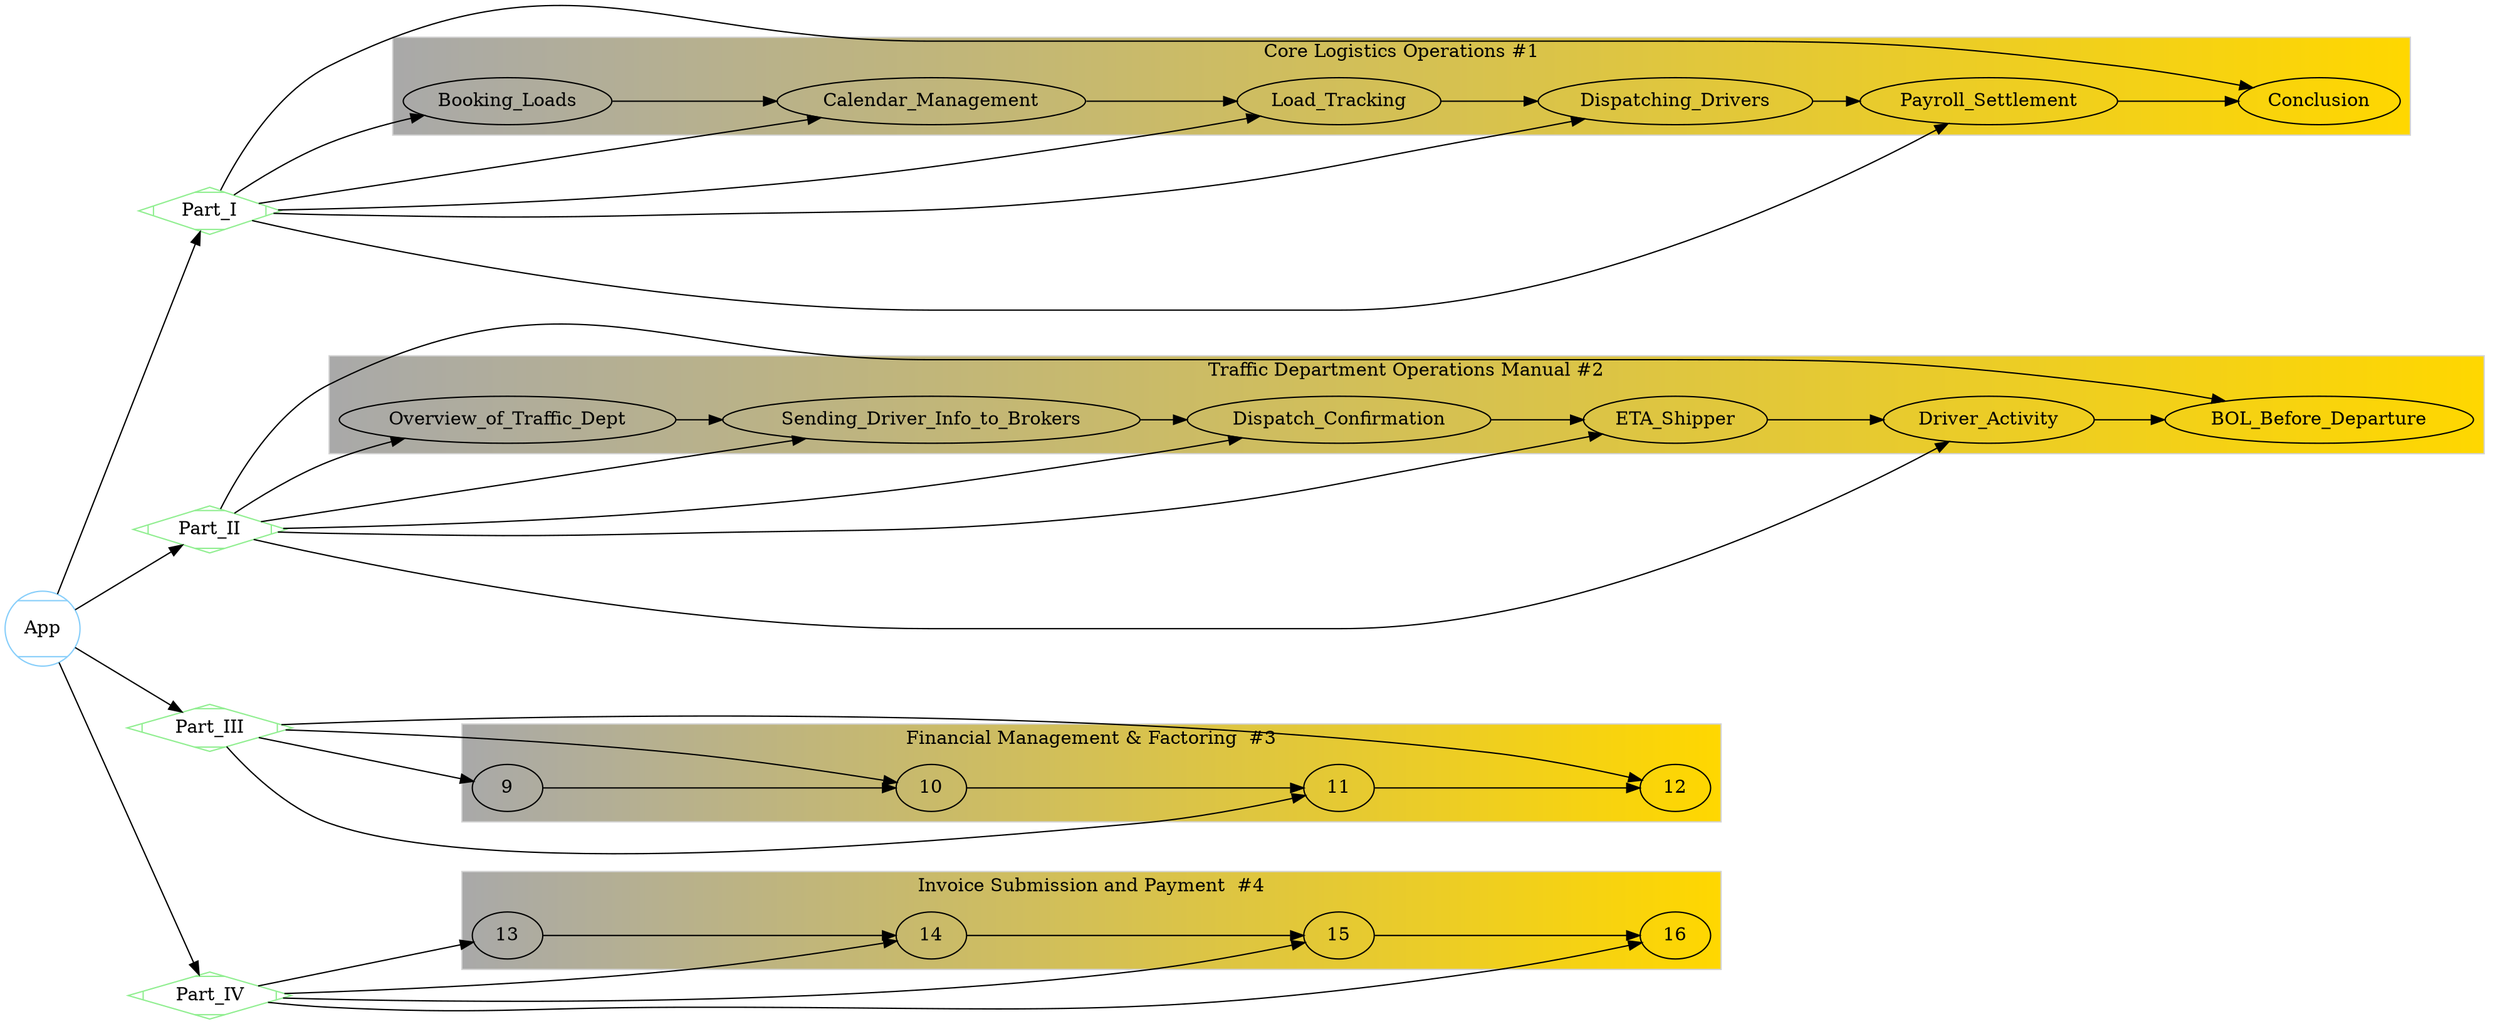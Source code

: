 digraph G {

    graph[rankdir=LR, style=filled]
   
    App[shape= Mcircle][color=lightskyblue];
    
    Part_I[shape= Mdiamond][color=lightgreen];
    Part_II[shape= Mdiamond][color=lightgreen];
    Part_III[shape= Mdiamond][color=lightgreen];
    Part_IV[shape= Mdiamond][color=lightgreen];

    
    
    App->Part_I
    App->Part_II
    App->Part_III
    App->Part_IV

     Part_I->Booking_Loads
     Part_I->Calendar_Management
     Part_I->Load_Tracking
     Part_I->Dispatching_Drivers
     Part_I->Payroll_Settlement
     Part_I->Conclusion

     Part_II->Overview_of_Traffic_Dept
     Part_II->Sending_Driver_Info_to_Brokers
     Part_II->Dispatch_Confirmation
     Part_II->ETA_Shipper
     Part_II->Driver_Activity
     Part_II->BOL_Before_Departure


     Part_III->9
     Part_III->10
     Part_III->11
     Part_III->12

     Part_IV->13
     Part_IV->14
     Part_IV->15
     Part_IV->16
    
    subgraph cluster_0 {
		style=filled;
		color=lightgrey;
		fillcolor="darkgray:gold";
		gradientangle=0
		node [color=lightgreen];
		
		Booking_Loads->Calendar_Management->Load_Tracking->Dispatching_Drivers->Payroll_Settlement->Conclusion
		label = "Core Logistics Operations #1";

	}
    subgraph cluster_1{
        style=filled;
		color=lightgrey;
		fillcolor="darkgray:gold";
		gradientangle=0
		node [fillcolor="yellow:green" style=filled gradientangle=270];
		
        Overview_of_Traffic_Dept->Sending_Driver_Info_to_Brokers->Dispatch_Confirmation->ETA_Shipper->Driver_Activity->BOL_Before_Departure
        label = "Traffic Department Operations Manual #2";

    }
    subgraph cluster_2{
        style=filled;
		color=lightgrey;
		fillcolor="darkgray:gold";
		gradientangle=0
		node [fillcolor="yellow:green" style=filled gradientangle=270];
		

		9 -> 10 -> 11 -> 12;
		label = "Financial Management & Factoring  #3";
    }

    subgraph cluster_3{
        style=filled;
		color=lightgrey;
		fillcolor="darkgray:gold";
		gradientangle=0
		node [fillcolor="yellow:green" style=filled gradientangle=270];
	

		13 -> 14 -> 15 -> 16;
		label = "Invoice Submission and Payment  #4";
    }

}
